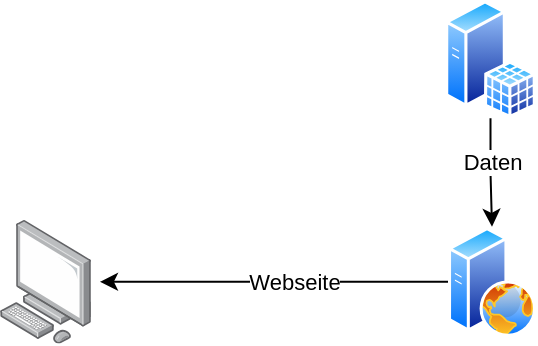 <mxfile version="22.1.3" type="github">
  <diagram name="Seite-1" id="bgKNz9foMbybyRgCVbQa">
    <mxGraphModel dx="490" dy="440" grid="1" gridSize="10" guides="1" tooltips="1" connect="1" arrows="1" fold="1" page="0" pageScale="1" pageWidth="827" pageHeight="1169" background="none" math="0" shadow="0">
      <root>
        <mxCell id="0" />
        <mxCell id="1" parent="0" />
        <mxCell id="aoF0ACrTJ-bSo96QBxcC-1" value="" style="image;points=[];aspect=fixed;html=1;align=center;shadow=0;dashed=0;image=img/lib/allied_telesis/computer_and_terminals/Personal_Computer.svg;" vertex="1" parent="1">
          <mxGeometry x="190" y="460" width="45.6" height="61.8" as="geometry" />
        </mxCell>
        <mxCell id="aoF0ACrTJ-bSo96QBxcC-3" value="" style="image;aspect=fixed;perimeter=ellipsePerimeter;html=1;align=center;shadow=0;dashed=0;spacingTop=3;image=img/lib/active_directory/web_server.svg;" vertex="1" parent="1">
          <mxGeometry x="414" y="463.4" width="44" height="55" as="geometry" />
        </mxCell>
        <mxCell id="aoF0ACrTJ-bSo96QBxcC-5" value="" style="edgeStyle=orthogonalEdgeStyle;rounded=0;orthogonalLoop=1;jettySize=auto;html=1;" edge="1" parent="1" source="aoF0ACrTJ-bSo96QBxcC-4" target="aoF0ACrTJ-bSo96QBxcC-3">
          <mxGeometry relative="1" as="geometry" />
        </mxCell>
        <mxCell id="aoF0ACrTJ-bSo96QBxcC-6" value="Daten" style="edgeLabel;html=1;align=center;verticalAlign=middle;resizable=0;points=[];" vertex="1" connectable="0" parent="aoF0ACrTJ-bSo96QBxcC-5">
          <mxGeometry x="-0.226" relative="1" as="geometry">
            <mxPoint as="offset" />
          </mxGeometry>
        </mxCell>
        <mxCell id="aoF0ACrTJ-bSo96QBxcC-4" value="" style="image;aspect=fixed;perimeter=ellipsePerimeter;html=1;align=center;shadow=0;dashed=0;spacingTop=3;image=img/lib/active_directory/sql_server.svg;" vertex="1" parent="1">
          <mxGeometry x="412.5" y="350" width="45.5" height="59.09" as="geometry" />
        </mxCell>
        <mxCell id="aoF0ACrTJ-bSo96QBxcC-7" style="edgeStyle=orthogonalEdgeStyle;rounded=0;orthogonalLoop=1;jettySize=auto;html=1;entryX=1.096;entryY=0.5;entryDx=0;entryDy=0;entryPerimeter=0;" edge="1" parent="1" source="aoF0ACrTJ-bSo96QBxcC-3" target="aoF0ACrTJ-bSo96QBxcC-1">
          <mxGeometry relative="1" as="geometry" />
        </mxCell>
        <mxCell id="aoF0ACrTJ-bSo96QBxcC-8" value="Webseite" style="edgeLabel;html=1;align=center;verticalAlign=middle;resizable=0;points=[];" vertex="1" connectable="0" parent="aoF0ACrTJ-bSo96QBxcC-7">
          <mxGeometry x="-0.113" relative="1" as="geometry">
            <mxPoint as="offset" />
          </mxGeometry>
        </mxCell>
      </root>
    </mxGraphModel>
  </diagram>
</mxfile>
